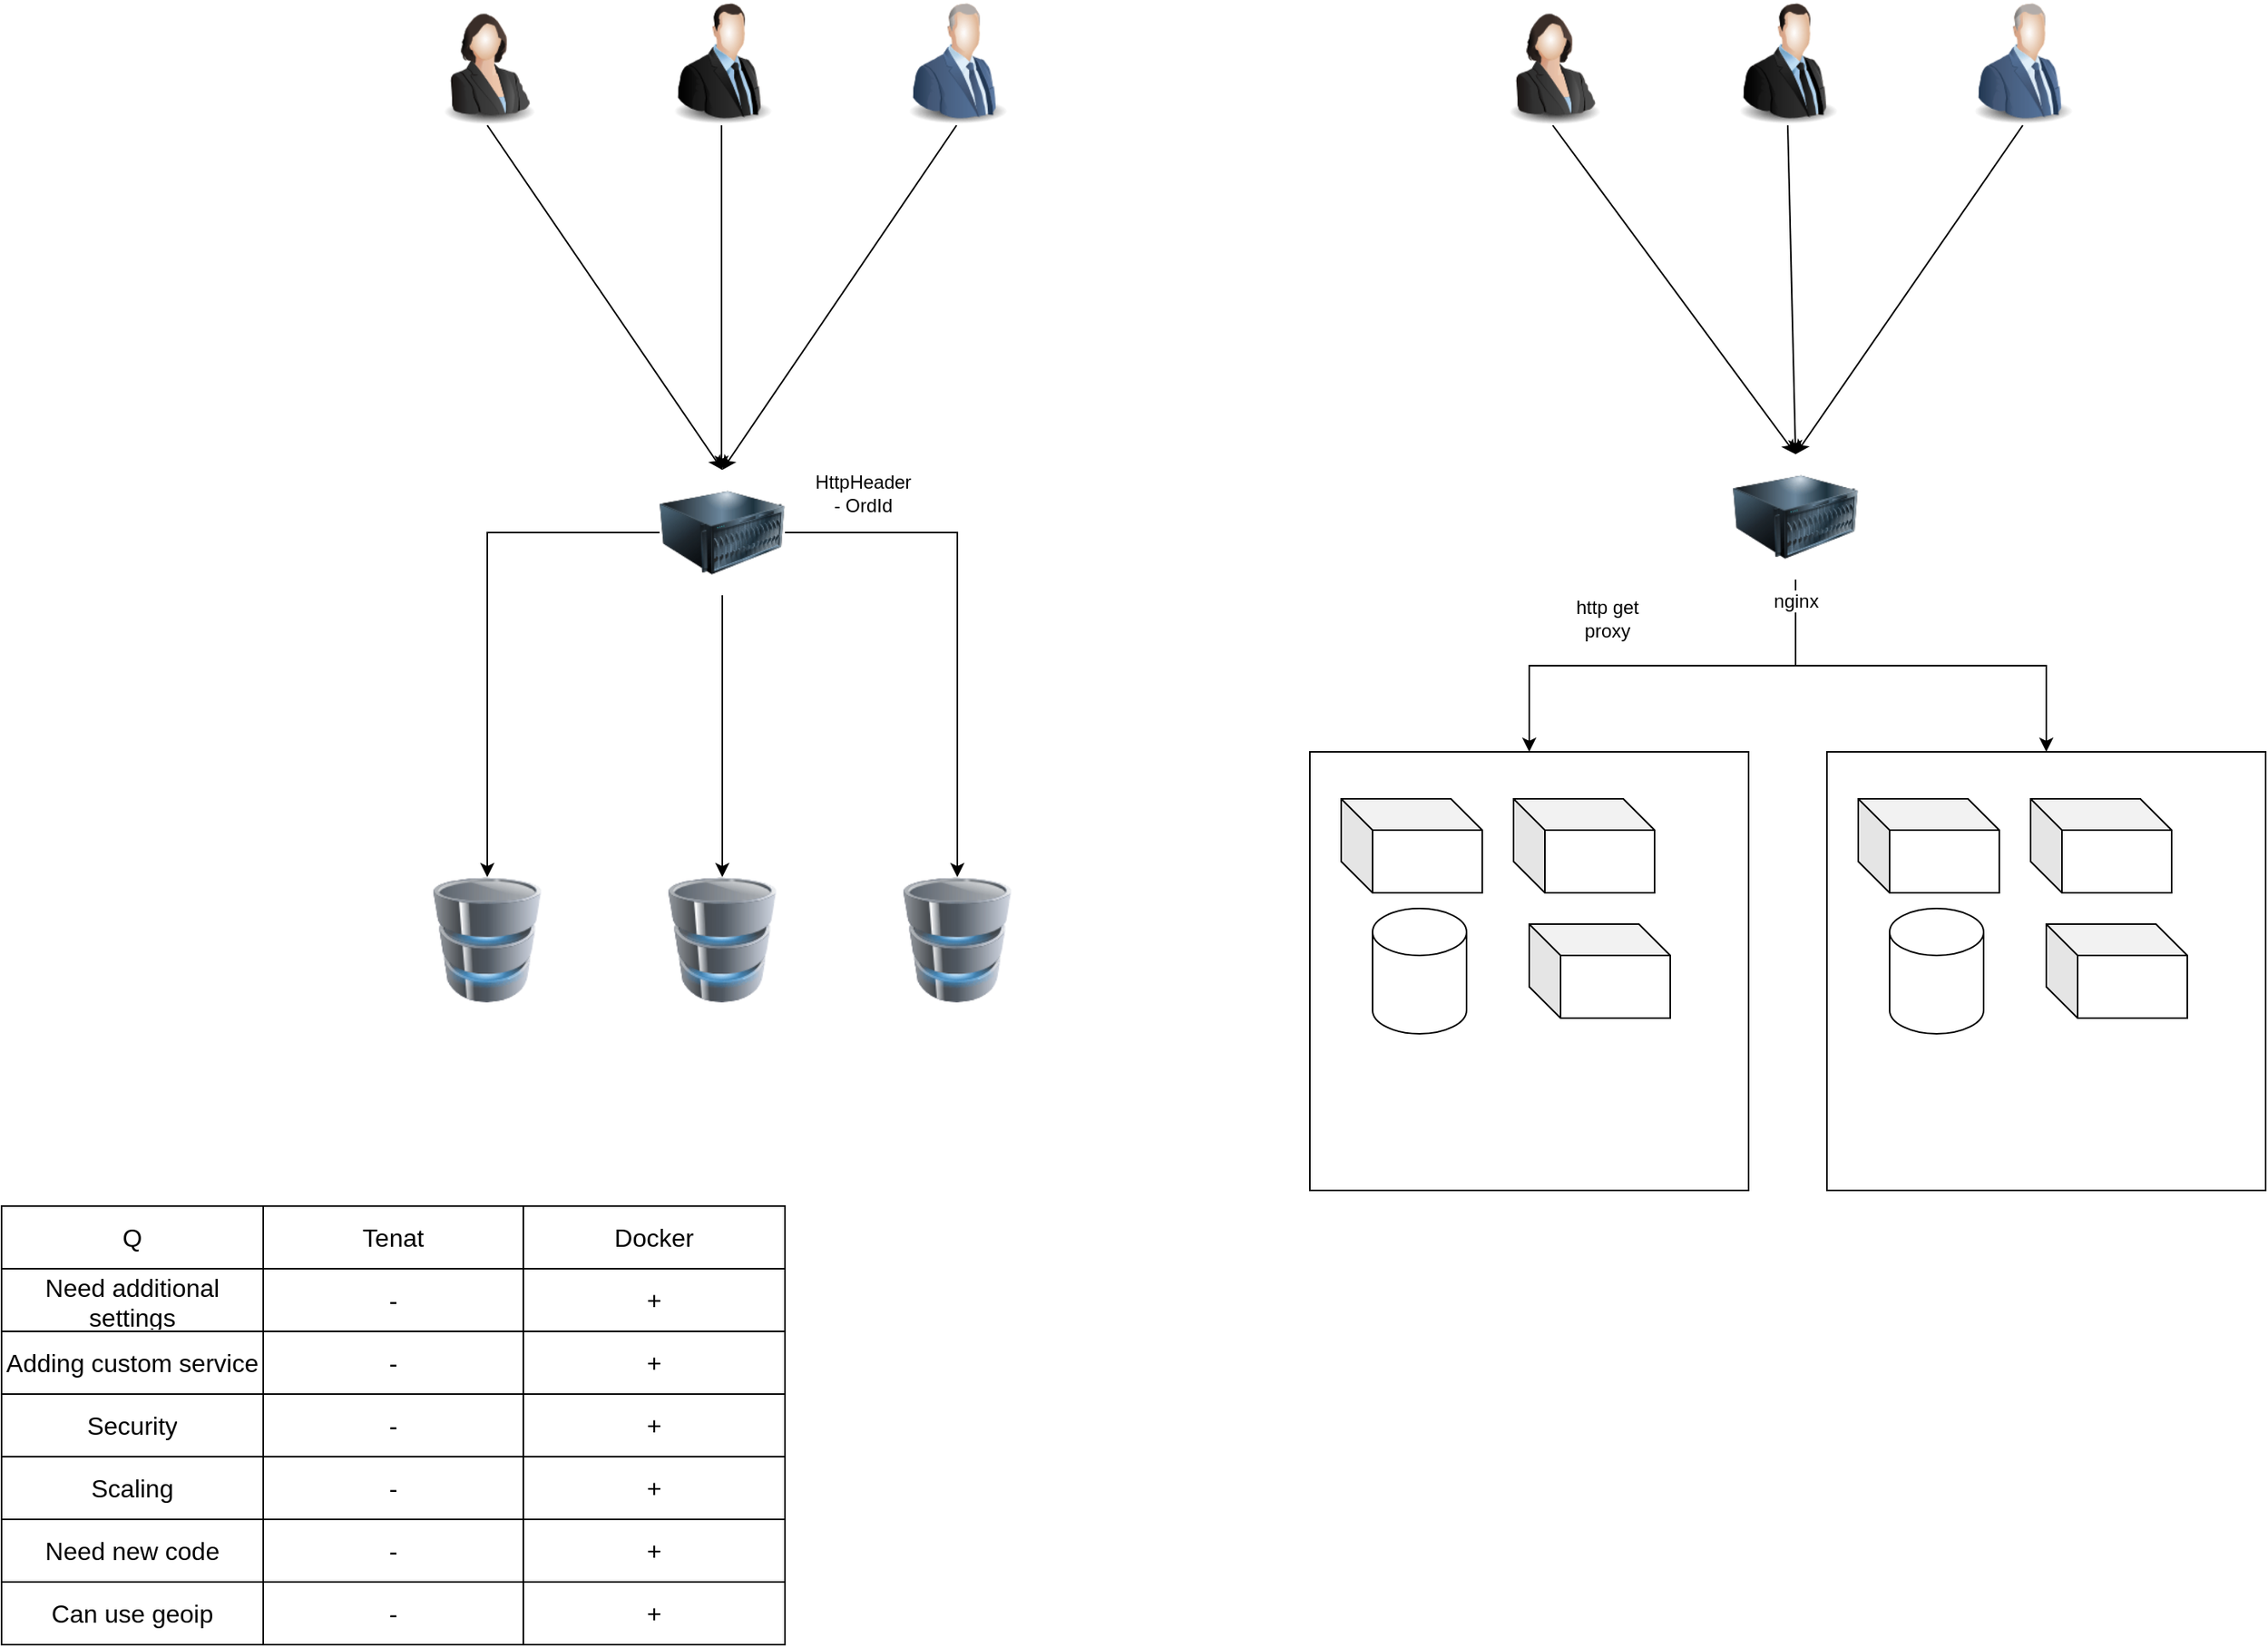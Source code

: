 <mxfile version="27.1.0" pages="2">
  <diagram name="Страница — 1" id="XweiHOw0Bomnmv4ysEf4">
    <mxGraphModel dx="2278" dy="1573" grid="1" gridSize="10" guides="1" tooltips="1" connect="1" arrows="1" fold="1" page="1" pageScale="1" pageWidth="1654" pageHeight="1169" math="0" shadow="0">
      <root>
        <mxCell id="0" />
        <mxCell id="1" parent="0" />
        <mxCell id="_s1C02WJ0xWLQzlneN24-1" value="" style="image;html=1;image=img/lib/clip_art/people/Suit_Man_128x128.png" vertex="1" parent="1">
          <mxGeometry x="520" y="10" width="80" height="80" as="geometry" />
        </mxCell>
        <mxCell id="_s1C02WJ0xWLQzlneN24-2" value="" style="image;html=1;image=img/lib/clip_art/computers/Database_128x128.png" vertex="1" parent="1">
          <mxGeometry x="370" y="570" width="80" height="80" as="geometry" />
        </mxCell>
        <mxCell id="_s1C02WJ0xWLQzlneN24-3" value="" style="image;html=1;image=img/lib/clip_art/computers/Database_128x128.png" vertex="1" parent="1">
          <mxGeometry x="520" y="570" width="80" height="80" as="geometry" />
        </mxCell>
        <mxCell id="_s1C02WJ0xWLQzlneN24-4" value="" style="image;html=1;image=img/lib/clip_art/computers/Database_128x128.png" vertex="1" parent="1">
          <mxGeometry x="670" y="570" width="80" height="80" as="geometry" />
        </mxCell>
        <mxCell id="_s1C02WJ0xWLQzlneN24-14" style="edgeStyle=orthogonalEdgeStyle;rounded=0;orthogonalLoop=1;jettySize=auto;html=1;entryX=0.5;entryY=0;entryDx=0;entryDy=0;" edge="1" parent="1" source="_s1C02WJ0xWLQzlneN24-6" target="_s1C02WJ0xWLQzlneN24-2">
          <mxGeometry relative="1" as="geometry" />
        </mxCell>
        <mxCell id="_s1C02WJ0xWLQzlneN24-15" style="edgeStyle=orthogonalEdgeStyle;rounded=0;orthogonalLoop=1;jettySize=auto;html=1;" edge="1" parent="1" source="_s1C02WJ0xWLQzlneN24-6" target="_s1C02WJ0xWLQzlneN24-3">
          <mxGeometry relative="1" as="geometry" />
        </mxCell>
        <mxCell id="_s1C02WJ0xWLQzlneN24-16" style="edgeStyle=orthogonalEdgeStyle;rounded=0;orthogonalLoop=1;jettySize=auto;html=1;entryX=0.5;entryY=0;entryDx=0;entryDy=0;" edge="1" parent="1" source="_s1C02WJ0xWLQzlneN24-6" target="_s1C02WJ0xWLQzlneN24-4">
          <mxGeometry relative="1" as="geometry" />
        </mxCell>
        <mxCell id="_s1C02WJ0xWLQzlneN24-6" value="" style="image;html=1;image=img/lib/clip_art/computers/Server_128x128.png" vertex="1" parent="1">
          <mxGeometry x="520" y="310" width="80" height="80" as="geometry" />
        </mxCell>
        <mxCell id="_s1C02WJ0xWLQzlneN24-7" value="" style="image;html=1;image=img/lib/clip_art/people/Suit_Man_Blue_128x128.png" vertex="1" parent="1">
          <mxGeometry x="670" y="10" width="80" height="80" as="geometry" />
        </mxCell>
        <mxCell id="_s1C02WJ0xWLQzlneN24-8" value="" style="image;html=1;image=img/lib/clip_art/people/Suit_Woman_128x128.png" vertex="1" parent="1">
          <mxGeometry x="370" y="10" width="80" height="80" as="geometry" />
        </mxCell>
        <mxCell id="_s1C02WJ0xWLQzlneN24-11" value="" style="endArrow=classic;html=1;rounded=0;exitX=0.5;exitY=1;exitDx=0;exitDy=0;" edge="1" parent="1">
          <mxGeometry width="50" height="50" relative="1" as="geometry">
            <mxPoint x="559.5" y="90" as="sourcePoint" />
            <mxPoint x="559.5" y="310" as="targetPoint" />
          </mxGeometry>
        </mxCell>
        <mxCell id="_s1C02WJ0xWLQzlneN24-12" value="" style="endArrow=classic;html=1;rounded=0;exitX=0.5;exitY=1;exitDx=0;exitDy=0;entryX=0.5;entryY=0;entryDx=0;entryDy=0;" edge="1" parent="1" target="_s1C02WJ0xWLQzlneN24-6">
          <mxGeometry width="50" height="50" relative="1" as="geometry">
            <mxPoint x="709.5" y="90" as="sourcePoint" />
            <mxPoint x="709.5" y="310" as="targetPoint" />
          </mxGeometry>
        </mxCell>
        <mxCell id="_s1C02WJ0xWLQzlneN24-13" value="" style="endArrow=classic;html=1;rounded=0;exitX=0.5;exitY=1;exitDx=0;exitDy=0;" edge="1" parent="1" source="_s1C02WJ0xWLQzlneN24-8">
          <mxGeometry width="50" height="50" relative="1" as="geometry">
            <mxPoint x="719.5" y="100" as="sourcePoint" />
            <mxPoint x="560" y="310" as="targetPoint" />
          </mxGeometry>
        </mxCell>
        <mxCell id="_s1C02WJ0xWLQzlneN24-17" value="HttpHeader - OrdId" style="text;html=1;align=center;verticalAlign=middle;whiteSpace=wrap;rounded=0;" vertex="1" parent="1">
          <mxGeometry x="620" y="310" width="60" height="30" as="geometry" />
        </mxCell>
        <mxCell id="_s1C02WJ0xWLQzlneN24-18" value="&lt;div style=&quot;&quot;&gt;&lt;br&gt;&lt;/div&gt;" style="whiteSpace=wrap;html=1;aspect=fixed;align=left;" vertex="1" parent="1">
          <mxGeometry x="935" y="490" width="280" height="280" as="geometry" />
        </mxCell>
        <mxCell id="_s1C02WJ0xWLQzlneN24-19" value="" style="shape=cylinder3;whiteSpace=wrap;html=1;boundedLbl=1;backgroundOutline=1;size=15;" vertex="1" parent="1">
          <mxGeometry x="975" y="590" width="60" height="80" as="geometry" />
        </mxCell>
        <mxCell id="_s1C02WJ0xWLQzlneN24-20" value="" style="shape=cube;whiteSpace=wrap;html=1;boundedLbl=1;backgroundOutline=1;darkOpacity=0.05;darkOpacity2=0.1;" vertex="1" parent="1">
          <mxGeometry x="955" y="520" width="90" height="60" as="geometry" />
        </mxCell>
        <mxCell id="_s1C02WJ0xWLQzlneN24-21" value="" style="shape=cube;whiteSpace=wrap;html=1;boundedLbl=1;backgroundOutline=1;darkOpacity=0.05;darkOpacity2=0.1;" vertex="1" parent="1">
          <mxGeometry x="1065" y="520" width="90" height="60" as="geometry" />
        </mxCell>
        <mxCell id="_s1C02WJ0xWLQzlneN24-22" value="" style="shape=cube;whiteSpace=wrap;html=1;boundedLbl=1;backgroundOutline=1;darkOpacity=0.05;darkOpacity2=0.1;" vertex="1" parent="1">
          <mxGeometry x="1075" y="600" width="90" height="60" as="geometry" />
        </mxCell>
        <mxCell id="_s1C02WJ0xWLQzlneN24-29" style="edgeStyle=orthogonalEdgeStyle;rounded=0;orthogonalLoop=1;jettySize=auto;html=1;entryX=0.5;entryY=0;entryDx=0;entryDy=0;" edge="1" parent="1" source="_s1C02WJ0xWLQzlneN24-23" target="_s1C02WJ0xWLQzlneN24-18">
          <mxGeometry relative="1" as="geometry" />
        </mxCell>
        <mxCell id="_s1C02WJ0xWLQzlneN24-30" style="edgeStyle=orthogonalEdgeStyle;rounded=0;orthogonalLoop=1;jettySize=auto;html=1;entryX=0.5;entryY=0;entryDx=0;entryDy=0;" edge="1" parent="1" source="_s1C02WJ0xWLQzlneN24-23" target="_s1C02WJ0xWLQzlneN24-24">
          <mxGeometry relative="1" as="geometry" />
        </mxCell>
        <mxCell id="_s1C02WJ0xWLQzlneN24-23" value="nginx" style="image;html=1;image=img/lib/clip_art/computers/Server_128x128.png" vertex="1" parent="1">
          <mxGeometry x="1205" y="300" width="80" height="80" as="geometry" />
        </mxCell>
        <mxCell id="_s1C02WJ0xWLQzlneN24-24" value="" style="whiteSpace=wrap;html=1;aspect=fixed;align=left;" vertex="1" parent="1">
          <mxGeometry x="1265" y="490" width="280" height="280" as="geometry" />
        </mxCell>
        <mxCell id="_s1C02WJ0xWLQzlneN24-25" value="" style="shape=cylinder3;whiteSpace=wrap;html=1;boundedLbl=1;backgroundOutline=1;size=15;" vertex="1" parent="1">
          <mxGeometry x="1305" y="590" width="60" height="80" as="geometry" />
        </mxCell>
        <mxCell id="_s1C02WJ0xWLQzlneN24-26" value="" style="shape=cube;whiteSpace=wrap;html=1;boundedLbl=1;backgroundOutline=1;darkOpacity=0.05;darkOpacity2=0.1;" vertex="1" parent="1">
          <mxGeometry x="1285" y="520" width="90" height="60" as="geometry" />
        </mxCell>
        <mxCell id="_s1C02WJ0xWLQzlneN24-27" value="" style="shape=cube;whiteSpace=wrap;html=1;boundedLbl=1;backgroundOutline=1;darkOpacity=0.05;darkOpacity2=0.1;" vertex="1" parent="1">
          <mxGeometry x="1395" y="520" width="90" height="60" as="geometry" />
        </mxCell>
        <mxCell id="_s1C02WJ0xWLQzlneN24-28" value="" style="shape=cube;whiteSpace=wrap;html=1;boundedLbl=1;backgroundOutline=1;darkOpacity=0.05;darkOpacity2=0.1;" vertex="1" parent="1">
          <mxGeometry x="1405" y="600" width="90" height="60" as="geometry" />
        </mxCell>
        <mxCell id="_s1C02WJ0xWLQzlneN24-31" value="http get proxy" style="text;html=1;align=center;verticalAlign=middle;whiteSpace=wrap;rounded=0;" vertex="1" parent="1">
          <mxGeometry x="1095" y="390" width="60" height="30" as="geometry" />
        </mxCell>
        <mxCell id="_s1C02WJ0xWLQzlneN24-33" value="" style="image;html=1;image=img/lib/clip_art/people/Suit_Man_128x128.png" vertex="1" parent="1">
          <mxGeometry x="1200" y="10" width="80" height="80" as="geometry" />
        </mxCell>
        <mxCell id="_s1C02WJ0xWLQzlneN24-34" value="" style="image;html=1;image=img/lib/clip_art/people/Suit_Man_Blue_128x128.png" vertex="1" parent="1">
          <mxGeometry x="1350" y="10" width="80" height="80" as="geometry" />
        </mxCell>
        <mxCell id="_s1C02WJ0xWLQzlneN24-35" value="" style="image;html=1;image=img/lib/clip_art/people/Suit_Woman_128x128.png" vertex="1" parent="1">
          <mxGeometry x="1050" y="10" width="80" height="80" as="geometry" />
        </mxCell>
        <mxCell id="_s1C02WJ0xWLQzlneN24-38" value="" style="endArrow=classic;html=1;rounded=0;exitX=0.5;exitY=1;exitDx=0;exitDy=0;entryX=0.5;entryY=0;entryDx=0;entryDy=0;" edge="1" parent="1" source="_s1C02WJ0xWLQzlneN24-35" target="_s1C02WJ0xWLQzlneN24-23">
          <mxGeometry width="50" height="50" relative="1" as="geometry">
            <mxPoint x="719.5" y="100" as="sourcePoint" />
            <mxPoint x="570" y="320" as="targetPoint" />
          </mxGeometry>
        </mxCell>
        <mxCell id="_s1C02WJ0xWLQzlneN24-39" value="" style="endArrow=classic;html=1;rounded=0;exitX=0.5;exitY=1;exitDx=0;exitDy=0;entryX=0.5;entryY=0;entryDx=0;entryDy=0;" edge="1" parent="1" source="_s1C02WJ0xWLQzlneN24-33" target="_s1C02WJ0xWLQzlneN24-23">
          <mxGeometry width="50" height="50" relative="1" as="geometry">
            <mxPoint x="1100" y="100" as="sourcePoint" />
            <mxPoint x="1240" y="160" as="targetPoint" />
          </mxGeometry>
        </mxCell>
        <mxCell id="_s1C02WJ0xWLQzlneN24-40" value="" style="endArrow=classic;html=1;rounded=0;exitX=0.5;exitY=1;exitDx=0;exitDy=0;entryX=0.5;entryY=0;entryDx=0;entryDy=0;" edge="1" parent="1" source="_s1C02WJ0xWLQzlneN24-34" target="_s1C02WJ0xWLQzlneN24-23">
          <mxGeometry width="50" height="50" relative="1" as="geometry">
            <mxPoint x="1110" y="110" as="sourcePoint" />
            <mxPoint x="1260" y="180" as="targetPoint" />
          </mxGeometry>
        </mxCell>
        <mxCell id="_s1C02WJ0xWLQzlneN24-42" value="" style="shape=table;startSize=0;container=1;collapsible=0;childLayout=tableLayout;fontSize=16;" vertex="1" parent="1">
          <mxGeometry x="100" y="780" width="500" height="280" as="geometry" />
        </mxCell>
        <mxCell id="_s1C02WJ0xWLQzlneN24-43" value="" style="shape=tableRow;horizontal=0;startSize=0;swimlaneHead=0;swimlaneBody=0;strokeColor=inherit;top=0;left=0;bottom=0;right=0;collapsible=0;dropTarget=0;fillColor=none;points=[[0,0.5],[1,0.5]];portConstraint=eastwest;fontSize=16;" vertex="1" parent="_s1C02WJ0xWLQzlneN24-42">
          <mxGeometry width="500" height="40" as="geometry" />
        </mxCell>
        <mxCell id="_s1C02WJ0xWLQzlneN24-44" value="Q" style="shape=partialRectangle;html=1;whiteSpace=wrap;connectable=0;strokeColor=inherit;overflow=hidden;fillColor=none;top=0;left=0;bottom=0;right=0;pointerEvents=1;fontSize=16;" vertex="1" parent="_s1C02WJ0xWLQzlneN24-43">
          <mxGeometry width="167" height="40" as="geometry">
            <mxRectangle width="167" height="40" as="alternateBounds" />
          </mxGeometry>
        </mxCell>
        <mxCell id="_s1C02WJ0xWLQzlneN24-45" value="Tenat" style="shape=partialRectangle;html=1;whiteSpace=wrap;connectable=0;strokeColor=inherit;overflow=hidden;fillColor=none;top=0;left=0;bottom=0;right=0;pointerEvents=1;fontSize=16;" vertex="1" parent="_s1C02WJ0xWLQzlneN24-43">
          <mxGeometry x="167" width="166" height="40" as="geometry">
            <mxRectangle width="166" height="40" as="alternateBounds" />
          </mxGeometry>
        </mxCell>
        <mxCell id="_s1C02WJ0xWLQzlneN24-46" value="Docker" style="shape=partialRectangle;html=1;whiteSpace=wrap;connectable=0;strokeColor=inherit;overflow=hidden;fillColor=none;top=0;left=0;bottom=0;right=0;pointerEvents=1;fontSize=16;" vertex="1" parent="_s1C02WJ0xWLQzlneN24-43">
          <mxGeometry x="333" width="167" height="40" as="geometry">
            <mxRectangle width="167" height="40" as="alternateBounds" />
          </mxGeometry>
        </mxCell>
        <mxCell id="_s1C02WJ0xWLQzlneN24-51" value="" style="shape=tableRow;horizontal=0;startSize=0;swimlaneHead=0;swimlaneBody=0;strokeColor=inherit;top=0;left=0;bottom=0;right=0;collapsible=0;dropTarget=0;fillColor=none;points=[[0,0.5],[1,0.5]];portConstraint=eastwest;fontSize=16;" vertex="1" parent="_s1C02WJ0xWLQzlneN24-42">
          <mxGeometry y="40" width="500" height="40" as="geometry" />
        </mxCell>
        <mxCell id="_s1C02WJ0xWLQzlneN24-52" value="Need additional settings" style="shape=partialRectangle;html=1;whiteSpace=wrap;connectable=0;strokeColor=inherit;overflow=hidden;fillColor=none;top=0;left=0;bottom=0;right=0;pointerEvents=1;fontSize=16;" vertex="1" parent="_s1C02WJ0xWLQzlneN24-51">
          <mxGeometry width="167" height="40" as="geometry">
            <mxRectangle width="167" height="40" as="alternateBounds" />
          </mxGeometry>
        </mxCell>
        <mxCell id="_s1C02WJ0xWLQzlneN24-53" value="-" style="shape=partialRectangle;html=1;whiteSpace=wrap;connectable=0;strokeColor=inherit;overflow=hidden;fillColor=none;top=0;left=0;bottom=0;right=0;pointerEvents=1;fontSize=16;" vertex="1" parent="_s1C02WJ0xWLQzlneN24-51">
          <mxGeometry x="167" width="166" height="40" as="geometry">
            <mxRectangle width="166" height="40" as="alternateBounds" />
          </mxGeometry>
        </mxCell>
        <mxCell id="_s1C02WJ0xWLQzlneN24-54" value="+" style="shape=partialRectangle;html=1;whiteSpace=wrap;connectable=0;strokeColor=inherit;overflow=hidden;fillColor=none;top=0;left=0;bottom=0;right=0;pointerEvents=1;fontSize=16;" vertex="1" parent="_s1C02WJ0xWLQzlneN24-51">
          <mxGeometry x="333" width="167" height="40" as="geometry">
            <mxRectangle width="167" height="40" as="alternateBounds" />
          </mxGeometry>
        </mxCell>
        <mxCell id="_s1C02WJ0xWLQzlneN24-47" value="" style="shape=tableRow;horizontal=0;startSize=0;swimlaneHead=0;swimlaneBody=0;strokeColor=inherit;top=0;left=0;bottom=0;right=0;collapsible=0;dropTarget=0;fillColor=none;points=[[0,0.5],[1,0.5]];portConstraint=eastwest;fontSize=16;" vertex="1" parent="_s1C02WJ0xWLQzlneN24-42">
          <mxGeometry y="80" width="500" height="40" as="geometry" />
        </mxCell>
        <mxCell id="_s1C02WJ0xWLQzlneN24-48" value="Adding custom service" style="shape=partialRectangle;html=1;whiteSpace=wrap;connectable=0;strokeColor=inherit;overflow=hidden;fillColor=none;top=0;left=0;bottom=0;right=0;pointerEvents=1;fontSize=16;" vertex="1" parent="_s1C02WJ0xWLQzlneN24-47">
          <mxGeometry width="167" height="40" as="geometry">
            <mxRectangle width="167" height="40" as="alternateBounds" />
          </mxGeometry>
        </mxCell>
        <mxCell id="_s1C02WJ0xWLQzlneN24-49" value="-" style="shape=partialRectangle;html=1;whiteSpace=wrap;connectable=0;strokeColor=inherit;overflow=hidden;fillColor=none;top=0;left=0;bottom=0;right=0;pointerEvents=1;fontSize=16;" vertex="1" parent="_s1C02WJ0xWLQzlneN24-47">
          <mxGeometry x="167" width="166" height="40" as="geometry">
            <mxRectangle width="166" height="40" as="alternateBounds" />
          </mxGeometry>
        </mxCell>
        <mxCell id="_s1C02WJ0xWLQzlneN24-50" value="+" style="shape=partialRectangle;html=1;whiteSpace=wrap;connectable=0;strokeColor=inherit;overflow=hidden;fillColor=none;top=0;left=0;bottom=0;right=0;pointerEvents=1;fontSize=16;" vertex="1" parent="_s1C02WJ0xWLQzlneN24-47">
          <mxGeometry x="333" width="167" height="40" as="geometry">
            <mxRectangle width="167" height="40" as="alternateBounds" />
          </mxGeometry>
        </mxCell>
        <mxCell id="_s1C02WJ0xWLQzlneN24-55" value="" style="shape=tableRow;horizontal=0;startSize=0;swimlaneHead=0;swimlaneBody=0;strokeColor=inherit;top=0;left=0;bottom=0;right=0;collapsible=0;dropTarget=0;fillColor=none;points=[[0,0.5],[1,0.5]];portConstraint=eastwest;fontSize=16;" vertex="1" parent="_s1C02WJ0xWLQzlneN24-42">
          <mxGeometry y="120" width="500" height="40" as="geometry" />
        </mxCell>
        <mxCell id="_s1C02WJ0xWLQzlneN24-56" value="Security" style="shape=partialRectangle;html=1;whiteSpace=wrap;connectable=0;strokeColor=inherit;overflow=hidden;fillColor=none;top=0;left=0;bottom=0;right=0;pointerEvents=1;fontSize=16;" vertex="1" parent="_s1C02WJ0xWLQzlneN24-55">
          <mxGeometry width="167" height="40" as="geometry">
            <mxRectangle width="167" height="40" as="alternateBounds" />
          </mxGeometry>
        </mxCell>
        <mxCell id="_s1C02WJ0xWLQzlneN24-57" value="-" style="shape=partialRectangle;html=1;whiteSpace=wrap;connectable=0;strokeColor=inherit;overflow=hidden;fillColor=none;top=0;left=0;bottom=0;right=0;pointerEvents=1;fontSize=16;" vertex="1" parent="_s1C02WJ0xWLQzlneN24-55">
          <mxGeometry x="167" width="166" height="40" as="geometry">
            <mxRectangle width="166" height="40" as="alternateBounds" />
          </mxGeometry>
        </mxCell>
        <mxCell id="_s1C02WJ0xWLQzlneN24-58" value="+" style="shape=partialRectangle;html=1;whiteSpace=wrap;connectable=0;strokeColor=inherit;overflow=hidden;fillColor=none;top=0;left=0;bottom=0;right=0;pointerEvents=1;fontSize=16;" vertex="1" parent="_s1C02WJ0xWLQzlneN24-55">
          <mxGeometry x="333" width="167" height="40" as="geometry">
            <mxRectangle width="167" height="40" as="alternateBounds" />
          </mxGeometry>
        </mxCell>
        <mxCell id="_s1C02WJ0xWLQzlneN24-59" value="" style="shape=tableRow;horizontal=0;startSize=0;swimlaneHead=0;swimlaneBody=0;strokeColor=inherit;top=0;left=0;bottom=0;right=0;collapsible=0;dropTarget=0;fillColor=none;points=[[0,0.5],[1,0.5]];portConstraint=eastwest;fontSize=16;" vertex="1" parent="_s1C02WJ0xWLQzlneN24-42">
          <mxGeometry y="160" width="500" height="40" as="geometry" />
        </mxCell>
        <mxCell id="_s1C02WJ0xWLQzlneN24-60" value="Scaling" style="shape=partialRectangle;html=1;whiteSpace=wrap;connectable=0;strokeColor=inherit;overflow=hidden;fillColor=none;top=0;left=0;bottom=0;right=0;pointerEvents=1;fontSize=16;" vertex="1" parent="_s1C02WJ0xWLQzlneN24-59">
          <mxGeometry width="167" height="40" as="geometry">
            <mxRectangle width="167" height="40" as="alternateBounds" />
          </mxGeometry>
        </mxCell>
        <mxCell id="_s1C02WJ0xWLQzlneN24-61" value="-" style="shape=partialRectangle;html=1;whiteSpace=wrap;connectable=0;strokeColor=inherit;overflow=hidden;fillColor=none;top=0;left=0;bottom=0;right=0;pointerEvents=1;fontSize=16;" vertex="1" parent="_s1C02WJ0xWLQzlneN24-59">
          <mxGeometry x="167" width="166" height="40" as="geometry">
            <mxRectangle width="166" height="40" as="alternateBounds" />
          </mxGeometry>
        </mxCell>
        <mxCell id="_s1C02WJ0xWLQzlneN24-62" value="+" style="shape=partialRectangle;html=1;whiteSpace=wrap;connectable=0;strokeColor=inherit;overflow=hidden;fillColor=none;top=0;left=0;bottom=0;right=0;pointerEvents=1;fontSize=16;" vertex="1" parent="_s1C02WJ0xWLQzlneN24-59">
          <mxGeometry x="333" width="167" height="40" as="geometry">
            <mxRectangle width="167" height="40" as="alternateBounds" />
          </mxGeometry>
        </mxCell>
        <mxCell id="_s1C02WJ0xWLQzlneN24-63" value="" style="shape=tableRow;horizontal=0;startSize=0;swimlaneHead=0;swimlaneBody=0;strokeColor=inherit;top=0;left=0;bottom=0;right=0;collapsible=0;dropTarget=0;fillColor=none;points=[[0,0.5],[1,0.5]];portConstraint=eastwest;fontSize=16;" vertex="1" parent="_s1C02WJ0xWLQzlneN24-42">
          <mxGeometry y="200" width="500" height="40" as="geometry" />
        </mxCell>
        <mxCell id="_s1C02WJ0xWLQzlneN24-64" value="Need new code" style="shape=partialRectangle;html=1;whiteSpace=wrap;connectable=0;strokeColor=inherit;overflow=hidden;fillColor=none;top=0;left=0;bottom=0;right=0;pointerEvents=1;fontSize=16;" vertex="1" parent="_s1C02WJ0xWLQzlneN24-63">
          <mxGeometry width="167" height="40" as="geometry">
            <mxRectangle width="167" height="40" as="alternateBounds" />
          </mxGeometry>
        </mxCell>
        <mxCell id="_s1C02WJ0xWLQzlneN24-65" value="-" style="shape=partialRectangle;html=1;whiteSpace=wrap;connectable=0;strokeColor=inherit;overflow=hidden;fillColor=none;top=0;left=0;bottom=0;right=0;pointerEvents=1;fontSize=16;" vertex="1" parent="_s1C02WJ0xWLQzlneN24-63">
          <mxGeometry x="167" width="166" height="40" as="geometry">
            <mxRectangle width="166" height="40" as="alternateBounds" />
          </mxGeometry>
        </mxCell>
        <mxCell id="_s1C02WJ0xWLQzlneN24-66" value="+" style="shape=partialRectangle;html=1;whiteSpace=wrap;connectable=0;strokeColor=inherit;overflow=hidden;fillColor=none;top=0;left=0;bottom=0;right=0;pointerEvents=1;fontSize=16;" vertex="1" parent="_s1C02WJ0xWLQzlneN24-63">
          <mxGeometry x="333" width="167" height="40" as="geometry">
            <mxRectangle width="167" height="40" as="alternateBounds" />
          </mxGeometry>
        </mxCell>
        <mxCell id="_s1C02WJ0xWLQzlneN24-67" value="" style="shape=tableRow;horizontal=0;startSize=0;swimlaneHead=0;swimlaneBody=0;strokeColor=inherit;top=0;left=0;bottom=0;right=0;collapsible=0;dropTarget=0;fillColor=none;points=[[0,0.5],[1,0.5]];portConstraint=eastwest;fontSize=16;" vertex="1" parent="_s1C02WJ0xWLQzlneN24-42">
          <mxGeometry y="240" width="500" height="40" as="geometry" />
        </mxCell>
        <mxCell id="_s1C02WJ0xWLQzlneN24-68" value="Can use geoip" style="shape=partialRectangle;html=1;whiteSpace=wrap;connectable=0;strokeColor=inherit;overflow=hidden;fillColor=none;top=0;left=0;bottom=0;right=0;pointerEvents=1;fontSize=16;" vertex="1" parent="_s1C02WJ0xWLQzlneN24-67">
          <mxGeometry width="167" height="40" as="geometry">
            <mxRectangle width="167" height="40" as="alternateBounds" />
          </mxGeometry>
        </mxCell>
        <mxCell id="_s1C02WJ0xWLQzlneN24-69" value="-" style="shape=partialRectangle;html=1;whiteSpace=wrap;connectable=0;strokeColor=inherit;overflow=hidden;fillColor=none;top=0;left=0;bottom=0;right=0;pointerEvents=1;fontSize=16;" vertex="1" parent="_s1C02WJ0xWLQzlneN24-67">
          <mxGeometry x="167" width="166" height="40" as="geometry">
            <mxRectangle width="166" height="40" as="alternateBounds" />
          </mxGeometry>
        </mxCell>
        <mxCell id="_s1C02WJ0xWLQzlneN24-70" value="+" style="shape=partialRectangle;html=1;whiteSpace=wrap;connectable=0;strokeColor=inherit;overflow=hidden;fillColor=none;top=0;left=0;bottom=0;right=0;pointerEvents=1;fontSize=16;" vertex="1" parent="_s1C02WJ0xWLQzlneN24-67">
          <mxGeometry x="333" width="167" height="40" as="geometry">
            <mxRectangle width="167" height="40" as="alternateBounds" />
          </mxGeometry>
        </mxCell>
      </root>
    </mxGraphModel>
  </diagram>
  <diagram id="kV8aWVIJkVc7OtHYn4Tl" name="Architecture">
    <mxGraphModel dx="1909" dy="1338" grid="1" gridSize="10" guides="1" tooltips="1" connect="1" arrows="1" fold="1" page="1" pageScale="1" pageWidth="1169" pageHeight="827" math="0" shadow="0">
      <root>
        <mxCell id="0" />
        <mxCell id="1" parent="0" />
        <mxCell id="odfgzAbuhNMfEFzac8Yf-1" value="Oip" style="rounded=1;whiteSpace=wrap;html=1;" vertex="1" parent="1">
          <mxGeometry x="440" y="230" width="120" height="60" as="geometry" />
        </mxCell>
        <mxCell id="odfgzAbuhNMfEFzac8Yf-2" value="oip" style="shape=cylinder3;whiteSpace=wrap;html=1;boundedLbl=1;backgroundOutline=1;size=15;" vertex="1" parent="1">
          <mxGeometry x="470" y="490" width="60" height="80" as="geometry" />
        </mxCell>
        <mxCell id="odfgzAbuhNMfEFzac8Yf-3" value="Oip.Rtds" style="rounded=1;whiteSpace=wrap;html=1;" vertex="1" parent="1">
          <mxGeometry x="620" y="230" width="120" height="60" as="geometry" />
        </mxCell>
        <mxCell id="odfgzAbuhNMfEFzac8Yf-4" value="oip" style="shape=cylinder3;whiteSpace=wrap;html=1;boundedLbl=1;backgroundOutline=1;size=15;" vertex="1" parent="1">
          <mxGeometry x="650" y="490" width="60" height="80" as="geometry" />
        </mxCell>
      </root>
    </mxGraphModel>
  </diagram>
</mxfile>
